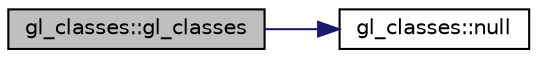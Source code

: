 digraph "gl_classes::gl_classes"
{
  edge [fontname="Helvetica",fontsize="10",labelfontname="Helvetica",labelfontsize="10"];
  node [fontname="Helvetica",fontsize="10",shape=record];
  rankdir="LR";
  Node0 [label="gl_classes::gl_classes",height=0.2,width=0.4,color="black", fillcolor="grey75", style="filled", fontcolor="black"];
  Node0 -> Node1 [color="midnightblue",fontsize="10",style="solid",fontname="Helvetica"];
  Node1 [label="gl_classes::null",height=0.2,width=0.4,color="black", fillcolor="white", style="filled",URL="$d6/dab/classgl__classes.html#aaaf0d9229c8d3ef44b35bb592dfae392"];
}
